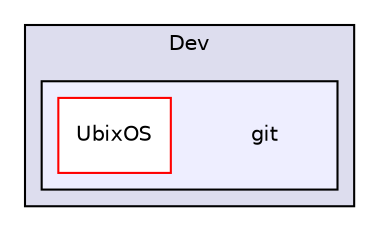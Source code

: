 digraph "C:/Dev/git" {
  compound=true
  node [ fontsize="10", fontname="Helvetica"];
  edge [ labelfontsize="10", labelfontname="Helvetica"];
  subgraph clusterdir_d99d5d4662bf24521eef49da6a8cd34d {
    graph [ bgcolor="#ddddee", pencolor="black", label="Dev" fontname="Helvetica", fontsize="10", URL="dir_d99d5d4662bf24521eef49da6a8cd34d.html"]
  subgraph clusterdir_474a4b306371cf7e7f6fa12cb0b77df6 {
    graph [ bgcolor="#eeeeff", pencolor="black", label="" URL="dir_474a4b306371cf7e7f6fa12cb0b77df6.html"];
    dir_474a4b306371cf7e7f6fa12cb0b77df6 [shape=plaintext label="git"];
    dir_849109bbd106d461b128d63e5babcedf [shape=box label="UbixOS" color="red" fillcolor="white" style="filled" URL="dir_849109bbd106d461b128d63e5babcedf.html"];
  }
  }
}

